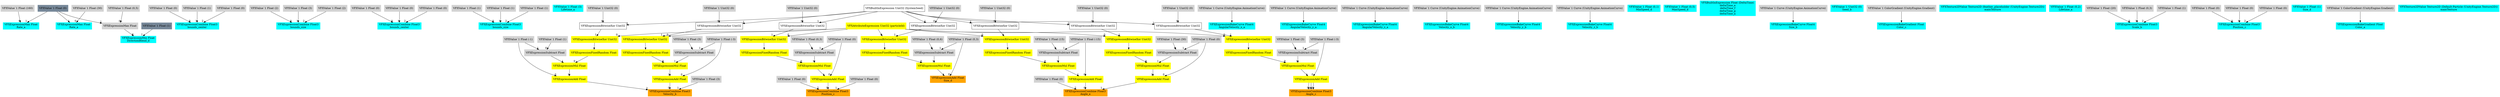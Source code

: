 digraph G {
node0 [shape="box" color="cyan" style="filled" label="VFXExpressionMax Float
Rate_a"]
node1 [shape="box" color="lightgray" style="filled" label="VFXValue`1 Float (160)"]
node2 [shape="box" color="lightslategray" style="filled" label="VFXValue`1 Float (0)"]
node3 [shape="box" color="cyan" style="filled" label="VFXExpressionCombine Float3
bounds_center"]
node4 [shape="box" color="lightgray" style="filled" label="VFXValue`1 Float (0)"]
node5 [shape="box" color="lightgray" style="filled" label="VFXValue`1 Float (1)"]
node6 [shape="box" color="lightgray" style="filled" label="VFXValue`1 Float (0)"]
node7 [shape="box" color="cyan" style="filled" label="VFXExpressionCombine Float3
bounds_size"]
node8 [shape="box" color="lightgray" style="filled" label="VFXValue`1 Float (2)"]
node9 [shape="box" color="lightgray" style="filled" label="VFXValue`1 Float (3)"]
node10 [shape="box" color="lightgray" style="filled" label="VFXValue`1 Float (2)"]
node11 [shape="box" color="cyan" style="filled" label="VFXExpressionMax Float
Rate_a"]
node12 [shape="box" color="lightgray" style="filled" label="VFXValue`1 Float (30)"]
node13 [shape="box" color="cyan" style="filled" label="VFXExpressionCombine Float3
bounds_center"]
node14 [shape="box" color="lightgray" style="filled" label="VFXValue`1 Float (0)"]
node15 [shape="box" color="lightgray" style="filled" label="VFXValue`1 Float (0)"]
node16 [shape="box" color="lightgray" style="filled" label="VFXValue`1 Float (0)"]
node17 [shape="box" color="cyan" style="filled" label="VFXExpressionCombine Float3
bounds_size"]
node18 [shape="box" color="lightgray" style="filled" label="VFXValue`1 Float (1)"]
node19 [shape="box" color="lightgray" style="filled" label="VFXValue`1 Float (1)"]
node20 [shape="box" color="lightgray" style="filled" label="VFXValue`1 Float (1)"]
node21 [shape="box" color="cyan" style="filled" label="VFXValue`1 Float (3)
Lifetime_a"]
node22 [shape="box" color="orange" style="filled" label="VFXExpressionCombine Float3
Velocity_b"]
node23 [shape="box" color="yellow" style="filled" label="VFXExpressionAdd Float"]
node24 [shape="box" color="lightgray" style="filled" label="VFXValue`1 Float (-3)"]
node25 [shape="box" color="yellow" style="filled" label="VFXExpressionMul Float"]
node26 [shape="box" color="yellow" style="filled" label="VFXExpressionFixedRandom Float"]
node27 [shape="box" color="yellow" style="filled" label="VFXExpressionBitwiseXor Uint32"]
node28 [shape="box" color="yellow" style="filled" label="VFXAttributeExpression Uint32 (particleId)"]
node29 [shape="box" label="VFXExpressionBitwiseXor Uint32"]
node30 [shape="box" color="lightgray" style="filled" label="VFXValue`1 Uint32 (0)"]
node31 [shape="box" label="VFXBuiltInExpression Uint32 (SystemSeed)"]
node32 [shape="box" color="lightgray" style="filled" label="VFXExpressionSubtract Float"]
node33 [shape="box" color="lightgray" style="filled" label="VFXValue`1 Float (3)"]
node34 [shape="box" color="lightgray" style="filled" label="VFXValue`1 Float (3)"]
node35 [shape="box" color="yellow" style="filled" label="VFXExpressionAdd Float"]
node36 [shape="box" color="lightgray" style="filled" label="VFXValue`1 Float (-1)"]
node37 [shape="box" color="yellow" style="filled" label="VFXExpressionMul Float"]
node38 [shape="box" color="yellow" style="filled" label="VFXExpressionFixedRandom Float"]
node39 [shape="box" color="yellow" style="filled" label="VFXExpressionBitwiseXor Uint32"]
node40 [shape="box" label="VFXExpressionBitwiseXor Uint32"]
node41 [shape="box" color="lightgray" style="filled" label="VFXValue`1 Uint32 (0)"]
node42 [shape="box" color="lightgray" style="filled" label="VFXExpressionSubtract Float"]
node43 [shape="box" color="lightgray" style="filled" label="VFXValue`1 Float (1)"]
node44 [shape="box" color="orange" style="filled" label="VFXExpressionCombine Float3
Position_c"]
node45 [shape="box" color="yellow" style="filled" label="VFXExpressionAdd Float"]
node46 [shape="box" color="lightgray" style="filled" label="VFXValue`1 Float (0)"]
node47 [shape="box" color="yellow" style="filled" label="VFXExpressionMul Float"]
node48 [shape="box" color="yellow" style="filled" label="VFXExpressionFixedRandom Float"]
node49 [shape="box" color="yellow" style="filled" label="VFXExpressionBitwiseXor Uint32"]
node50 [shape="box" label="VFXExpressionBitwiseXor Uint32"]
node51 [shape="box" color="lightgray" style="filled" label="VFXValue`1 Uint32 (0)"]
node52 [shape="box" color="lightgray" style="filled" label="VFXExpressionSubtract Float"]
node53 [shape="box" color="lightgray" style="filled" label="VFXValue`1 Float (0,3)"]
node54 [shape="box" color="lightgray" style="filled" label="VFXValue`1 Float (0)"]
node55 [shape="box" color="lightgray" style="filled" label="VFXValue`1 Float (0)"]
node56 [shape="box" color="orange" style="filled" label="VFXExpressionAdd Float
Size_d"]
node57 [shape="box" color="lightgray" style="filled" label="VFXValue`1 Float (0,3)"]
node58 [shape="box" color="yellow" style="filled" label="VFXExpressionMul Float"]
node59 [shape="box" color="yellow" style="filled" label="VFXExpressionFixedRandom Float"]
node60 [shape="box" color="yellow" style="filled" label="VFXExpressionBitwiseXor Uint32"]
node61 [shape="box" label="VFXExpressionBitwiseXor Uint32"]
node62 [shape="box" color="lightgray" style="filled" label="VFXValue`1 Uint32 (0)"]
node63 [shape="box" color="lightgray" style="filled" label="VFXExpressionSubtract Float"]
node64 [shape="box" color="lightgray" style="filled" label="VFXValue`1 Float (0,6)"]
node65 [shape="box" color="orange" style="filled" label="VFXExpressionCombine Float3
Angle_e"]
node66 [shape="box" color="yellow" style="filled" label="VFXExpressionAdd Float"]
node67 [shape="box" color="lightgray" style="filled" label="VFXValue`1 Float (-15)"]
node68 [shape="box" color="yellow" style="filled" label="VFXExpressionMul Float"]
node69 [shape="box" color="yellow" style="filled" label="VFXExpressionFixedRandom Float"]
node70 [shape="box" color="yellow" style="filled" label="VFXExpressionBitwiseXor Uint32"]
node71 [shape="box" label="VFXExpressionBitwiseXor Uint32"]
node72 [shape="box" color="lightgray" style="filled" label="VFXValue`1 Uint32 (0)"]
node73 [shape="box" color="lightgray" style="filled" label="VFXExpressionSubtract Float"]
node74 [shape="box" color="lightgray" style="filled" label="VFXValue`1 Float (15)"]
node75 [shape="box" color="yellow" style="filled" label="VFXExpressionAdd Float"]
node76 [shape="box" color="lightgray" style="filled" label="VFXValue`1 Float (0)"]
node77 [shape="box" color="yellow" style="filled" label="VFXExpressionMul Float"]
node78 [shape="box" color="yellow" style="filled" label="VFXExpressionFixedRandom Float"]
node79 [shape="box" color="yellow" style="filled" label="VFXExpressionBitwiseXor Uint32"]
node80 [shape="box" label="VFXExpressionBitwiseXor Uint32"]
node81 [shape="box" color="lightgray" style="filled" label="VFXValue`1 Uint32 (0)"]
node82 [shape="box" color="lightgray" style="filled" label="VFXExpressionSubtract Float"]
node83 [shape="box" color="lightgray" style="filled" label="VFXValue`1 Float (30)"]
node84 [shape="box" color="lightgray" style="filled" label="VFXValue`1 Float (0)"]
node85 [shape="box" color="cyan" style="filled" label="VFXExpressionBakeCurve Float4
AngularVelocity_x_a"]
node86 [shape="box" color="lightgray" style="filled" label="VFXValue`1 Curve (UnityEngine.AnimationCurve)"]
node87 [shape="box" color="cyan" style="filled" label="VFXExpressionBakeCurve Float4
AngularVelocity_y_a"]
node88 [shape="box" color="lightgray" style="filled" label="VFXValue`1 Curve (UnityEngine.AnimationCurve)"]
node89 [shape="box" color="cyan" style="filled" label="VFXExpressionBakeCurve Float4
AngularVelocity_z_a"]
node90 [shape="box" color="lightgray" style="filled" label="VFXValue`1 Curve (UnityEngine.AnimationCurve)"]
node91 [shape="box" color="cyan" style="filled" label="VFXExpressionBakeCurve Float4
Velocity_x_b"]
node92 [shape="box" color="lightgray" style="filled" label="VFXValue`1 Curve (UnityEngine.AnimationCurve)"]
node93 [shape="box" color="cyan" style="filled" label="VFXExpressionBakeCurve Float4
Velocity_y_b"]
node94 [shape="box" color="lightgray" style="filled" label="VFXValue`1 Curve (UnityEngine.AnimationCurve)"]
node95 [shape="box" color="cyan" style="filled" label="VFXExpressionBakeCurve Float4
Velocity_z_b"]
node96 [shape="box" color="lightgray" style="filled" label="VFXValue`1 Curve (UnityEngine.AnimationCurve)"]
node97 [shape="box" color="orange" style="filled" label="VFXExpressionCombine Float3
Angle_c"]
node98 [shape="box" color="yellow" style="filled" label="VFXExpressionAdd Float"]
node99 [shape="box" color="lightgray" style="filled" label="VFXValue`1 Float (-3)"]
node100 [shape="box" color="yellow" style="filled" label="VFXExpressionMul Float"]
node101 [shape="box" color="yellow" style="filled" label="VFXExpressionFixedRandom Float"]
node102 [shape="box" color="yellow" style="filled" label="VFXExpressionBitwiseXor Uint32"]
node103 [shape="box" label="VFXExpressionBitwiseXor Uint32"]
node104 [shape="box" color="lightgray" style="filled" label="VFXValue`1 Uint32 (0)"]
node105 [shape="box" color="lightgray" style="filled" label="VFXExpressionSubtract Float"]
node106 [shape="box" color="lightgray" style="filled" label="VFXValue`1 Float (3)"]
node107 [shape="box" color="cyan" style="filled" label="VFXValue`1 Float (0,1)
MinSpeed_d"]
node108 [shape="box" color="cyan" style="filled" label="VFXValue`1 Float (0,5)
MaxSpeed_d"]
node109 [shape="box" color="cyan" style="filled" label="VFXExpressionMin Float
DirectionBlend_d"]
node110 [shape="box" color="lightgray" style="filled" label="VFXExpressionMax Float"]
node111 [shape="box" color="lightgray" style="filled" label="VFXValue`1 Float (0,5)"]
node112 [shape="box" color="lightslategray" style="filled" label="VFXValue`1 Float (1)"]
node113 [shape="box" color="cyan" style="filled" label="VFXBuiltInExpression Float (DeltaTime)
deltaTime_e
deltaTime_f
deltaTime_g
deltaTime_a"]
node114 [shape="box" color="cyan" style="filled" label="VFXExpressionBakeCurve Float4
Size_b"]
node115 [shape="box" color="lightgray" style="filled" label="VFXValue`1 Curve (UnityEngine.AnimationCurve)"]
node116 [shape="box" color="cyan" style="filled" label="VFXValue`1 Uint32 (0)
Seed_b"]
node117 [shape="box" color="cyan" style="filled" label="VFXExpressionBakeGradient Float
Color_c"]
node118 [shape="box" color="lightgray" style="filled" label="VFXValue`1 ColorGradient (UnityEngine.Gradient)"]
node119 [shape="box" color="cyan" style="filled" label="VFXTexture2DValue Texture2D (feather_placeholder (UnityEngine.Texture2D))
mainTexture"]
node120 [shape="box" color="cyan" style="filled" label="VFXValue`1 Float (0,2)
Lifetime_a"]
node121 [shape="box" color="cyan" style="filled" label="VFXExpressionCombine Float3
Scale_b"]
node122 [shape="box" color="lightgray" style="filled" label="VFXValue`1 Float (20)"]
node123 [shape="box" color="lightgray" style="filled" label="VFXValue`1 Float (0,3)"]
node124 [shape="box" color="lightgray" style="filled" label="VFXValue`1 Float (1)"]
node125 [shape="box" color="cyan" style="filled" label="VFXExpressionCombine Float3
Position_c"]
node126 [shape="box" color="lightgray" style="filled" label="VFXValue`1 Float (0)"]
node127 [shape="box" color="lightgray" style="filled" label="VFXValue`1 Float (0)"]
node128 [shape="box" color="lightgray" style="filled" label="VFXValue`1 Float (0)"]
node129 [shape="box" color="cyan" style="filled" label="VFXValue`1 Float (1)
Size_d"]
node130 [shape="box" color="cyan" style="filled" label="VFXExpressionBakeGradient Float
Color_a"]
node131 [shape="box" color="lightgray" style="filled" label="VFXValue`1 ColorGradient (UnityEngine.Gradient)"]
node132 [shape="box" color="cyan" style="filled" label="VFXTexture2DValue Texture2D (Default-Particle (UnityEngine.Texture2D))
mainTexture"]
node1 -> node0 [headlabel="0"]
node2 -> node0 [headlabel="1"]
node4 -> node3 [headlabel="0"]
node5 -> node3 [headlabel="1"]
node6 -> node3 [headlabel="2"]
node8 -> node7 [headlabel="0"]
node9 -> node7 [headlabel="1"]
node10 -> node7 [headlabel="2"]
node12 -> node11 [headlabel="0"]
node2 -> node11 [headlabel="1"]
node14 -> node13 [headlabel="0"]
node15 -> node13 [headlabel="1"]
node16 -> node13 [headlabel="2"]
node18 -> node17 [headlabel="0"]
node19 -> node17 [headlabel="1"]
node20 -> node17 [headlabel="2"]
node23 -> node22 [headlabel="0"]
node34 -> node22 [headlabel="1"]
node35 -> node22 [headlabel="2"]
node24 -> node23 [headlabel="0"]
node25 -> node23 [headlabel="1"]
node26 -> node25 [headlabel="0"]
node32 -> node25 [headlabel="1"]
node27 -> node26 
node28 -> node27 [headlabel="0"]
node29 -> node27 [headlabel="1"]
node30 -> node29 [headlabel="0"]
node31 -> node29 [headlabel="1"]
node33 -> node32 [headlabel="0"]
node24 -> node32 [headlabel="1"]
node36 -> node35 [headlabel="0"]
node37 -> node35 [headlabel="1"]
node38 -> node37 [headlabel="0"]
node42 -> node37 [headlabel="1"]
node39 -> node38 
node28 -> node39 [headlabel="0"]
node40 -> node39 [headlabel="1"]
node41 -> node40 [headlabel="0"]
node31 -> node40 [headlabel="1"]
node43 -> node42 [headlabel="0"]
node36 -> node42 [headlabel="1"]
node45 -> node44 [headlabel="0"]
node54 -> node44 [headlabel="1"]
node55 -> node44 [headlabel="2"]
node46 -> node45 [headlabel="0"]
node47 -> node45 [headlabel="1"]
node48 -> node47 [headlabel="0"]
node52 -> node47 [headlabel="1"]
node49 -> node48 
node28 -> node49 [headlabel="0"]
node50 -> node49 [headlabel="1"]
node51 -> node50 [headlabel="0"]
node31 -> node50 [headlabel="1"]
node53 -> node52 [headlabel="0"]
node46 -> node52 [headlabel="1"]
node57 -> node56 [headlabel="0"]
node58 -> node56 [headlabel="1"]
node59 -> node58 [headlabel="0"]
node63 -> node58 [headlabel="1"]
node60 -> node59 
node28 -> node60 [headlabel="0"]
node61 -> node60 [headlabel="1"]
node62 -> node61 [headlabel="0"]
node31 -> node61 [headlabel="1"]
node64 -> node63 [headlabel="0"]
node57 -> node63 [headlabel="1"]
node66 -> node65 [headlabel="0"]
node75 -> node65 [headlabel="1"]
node84 -> node65 [headlabel="2"]
node67 -> node66 [headlabel="0"]
node68 -> node66 [headlabel="1"]
node69 -> node68 [headlabel="0"]
node73 -> node68 [headlabel="1"]
node70 -> node69 
node28 -> node70 [headlabel="0"]
node71 -> node70 [headlabel="1"]
node72 -> node71 [headlabel="0"]
node31 -> node71 [headlabel="1"]
node74 -> node73 [headlabel="0"]
node67 -> node73 [headlabel="1"]
node76 -> node75 [headlabel="0"]
node77 -> node75 [headlabel="1"]
node78 -> node77 [headlabel="0"]
node82 -> node77 [headlabel="1"]
node79 -> node78 
node28 -> node79 [headlabel="0"]
node80 -> node79 [headlabel="1"]
node81 -> node80 [headlabel="0"]
node31 -> node80 [headlabel="1"]
node83 -> node82 [headlabel="0"]
node76 -> node82 [headlabel="1"]
node86 -> node85 
node88 -> node87 
node90 -> node89 
node92 -> node91 
node94 -> node93 
node96 -> node95 
node98 -> node97 [headlabel="0"]
node98 -> node97 [headlabel="1"]
node98 -> node97 [headlabel="2"]
node99 -> node98 [headlabel="0"]
node100 -> node98 [headlabel="1"]
node101 -> node100 [headlabel="0"]
node105 -> node100 [headlabel="1"]
node102 -> node101 
node28 -> node102 [headlabel="0"]
node103 -> node102 [headlabel="1"]
node104 -> node103 [headlabel="0"]
node31 -> node103 [headlabel="1"]
node106 -> node105 [headlabel="0"]
node99 -> node105 [headlabel="1"]
node110 -> node109 [headlabel="0"]
node112 -> node109 [headlabel="1"]
node111 -> node110 [headlabel="0"]
node2 -> node110 [headlabel="1"]
node115 -> node114 
node118 -> node117 
node122 -> node121 [headlabel="0"]
node123 -> node121 [headlabel="1"]
node124 -> node121 [headlabel="2"]
node126 -> node125 [headlabel="0"]
node127 -> node125 [headlabel="1"]
node128 -> node125 [headlabel="2"]
node131 -> node130 
}
